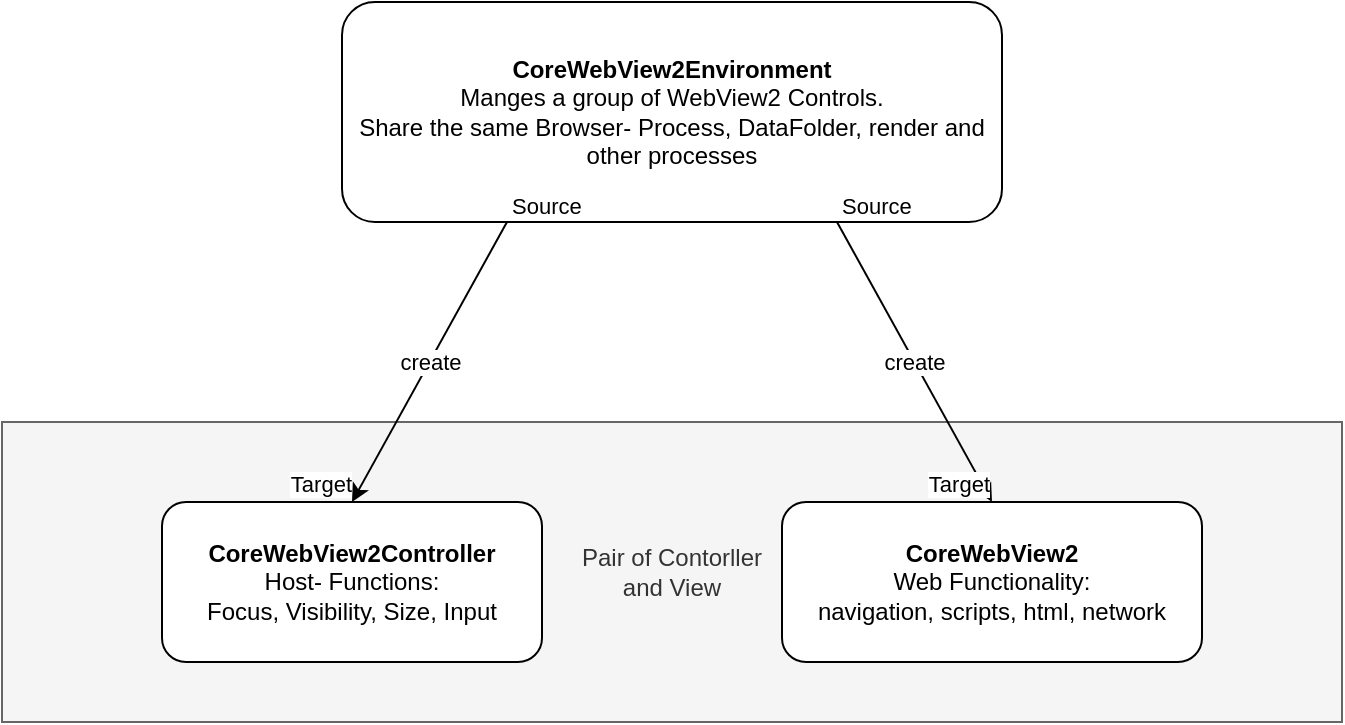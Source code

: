 <mxfile version="20.4.1" type="device"><diagram id="z2kgpgSXg8oMjdV12dib" name="Seite-1"><mxGraphModel dx="1422" dy="882" grid="1" gridSize="10" guides="1" tooltips="1" connect="1" arrows="1" fold="1" page="1" pageScale="1" pageWidth="827" pageHeight="1169" math="0" shadow="0"><root><mxCell id="0"/><mxCell id="1" parent="0"/><mxCell id="GH-mwKkdIiMBM50ElwIq-13" value="Pair of Contorller&lt;br&gt;and View" style="rounded=0;whiteSpace=wrap;html=1;fillColor=#f5f5f5;fontColor=#333333;strokeColor=#666666;" vertex="1" parent="1"><mxGeometry x="70" y="220" width="670" height="150" as="geometry"/></mxCell><mxCell id="GH-mwKkdIiMBM50ElwIq-1" value="&lt;b&gt;CoreWebView2Environment&lt;/b&gt;&lt;br&gt;Manges a group of WebView2 Controls.&lt;br&gt;Share the same Browser- Process, DataFolder, render and other processes" style="rounded=1;whiteSpace=wrap;html=1;" vertex="1" parent="1"><mxGeometry x="240" y="10" width="330" height="110" as="geometry"/></mxCell><mxCell id="GH-mwKkdIiMBM50ElwIq-2" value="" style="endArrow=classic;html=1;rounded=0;exitX=0.25;exitY=1;exitDx=0;exitDy=0;entryX=0.5;entryY=0;entryDx=0;entryDy=0;" edge="1" parent="1" source="GH-mwKkdIiMBM50ElwIq-1" target="GH-mwKkdIiMBM50ElwIq-6"><mxGeometry relative="1" as="geometry"><mxPoint x="330" y="450" as="sourcePoint"/><mxPoint x="490" y="450" as="targetPoint"/></mxGeometry></mxCell><mxCell id="GH-mwKkdIiMBM50ElwIq-3" value="create" style="edgeLabel;resizable=0;html=1;align=center;verticalAlign=middle;" connectable="0" vertex="1" parent="GH-mwKkdIiMBM50ElwIq-2"><mxGeometry relative="1" as="geometry"/></mxCell><mxCell id="GH-mwKkdIiMBM50ElwIq-4" value="Source" style="edgeLabel;resizable=0;html=1;align=left;verticalAlign=bottom;" connectable="0" vertex="1" parent="GH-mwKkdIiMBM50ElwIq-2"><mxGeometry x="-1" relative="1" as="geometry"/></mxCell><mxCell id="GH-mwKkdIiMBM50ElwIq-5" value="Target" style="edgeLabel;resizable=0;html=1;align=right;verticalAlign=bottom;" connectable="0" vertex="1" parent="GH-mwKkdIiMBM50ElwIq-2"><mxGeometry x="1" relative="1" as="geometry"/></mxCell><mxCell id="GH-mwKkdIiMBM50ElwIq-6" value="&lt;b&gt;CoreWebView2Controller&lt;/b&gt;&lt;br&gt;Host- Functions:&lt;br&gt;Focus, Visibility, Size,&amp;nbsp;Input" style="rounded=1;whiteSpace=wrap;html=1;" vertex="1" parent="1"><mxGeometry x="150" y="260" width="190" height="80" as="geometry"/></mxCell><mxCell id="GH-mwKkdIiMBM50ElwIq-7" value="&lt;b&gt;CoreWebView2&lt;/b&gt;&lt;br&gt;Web Functionality:&lt;br&gt;navigation, scripts, html, network" style="rounded=1;whiteSpace=wrap;html=1;" vertex="1" parent="1"><mxGeometry x="460" y="260" width="210" height="80" as="geometry"/></mxCell><mxCell id="GH-mwKkdIiMBM50ElwIq-8" value="" style="endArrow=classic;html=1;rounded=0;exitX=0.75;exitY=1;exitDx=0;exitDy=0;entryX=0.5;entryY=0;entryDx=0;entryDy=0;" edge="1" parent="1" source="GH-mwKkdIiMBM50ElwIq-1" target="GH-mwKkdIiMBM50ElwIq-7"><mxGeometry relative="1" as="geometry"><mxPoint x="332.5" y="130" as="sourcePoint"/><mxPoint x="215" y="280" as="targetPoint"/></mxGeometry></mxCell><mxCell id="GH-mwKkdIiMBM50ElwIq-9" value="create" style="edgeLabel;resizable=0;html=1;align=center;verticalAlign=middle;" connectable="0" vertex="1" parent="GH-mwKkdIiMBM50ElwIq-8"><mxGeometry relative="1" as="geometry"/></mxCell><mxCell id="GH-mwKkdIiMBM50ElwIq-10" value="Source" style="edgeLabel;resizable=0;html=1;align=left;verticalAlign=bottom;" connectable="0" vertex="1" parent="GH-mwKkdIiMBM50ElwIq-8"><mxGeometry x="-1" relative="1" as="geometry"/></mxCell><mxCell id="GH-mwKkdIiMBM50ElwIq-11" value="Target" style="edgeLabel;resizable=0;html=1;align=right;verticalAlign=bottom;" connectable="0" vertex="1" parent="GH-mwKkdIiMBM50ElwIq-8"><mxGeometry x="1" relative="1" as="geometry"/></mxCell></root></mxGraphModel></diagram></mxfile>